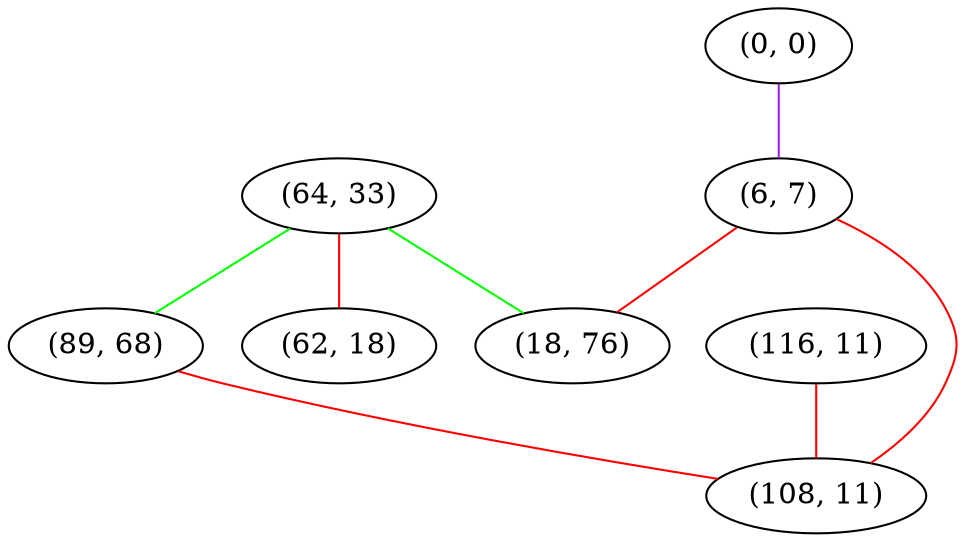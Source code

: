 graph "" {
"(64, 33)";
"(0, 0)";
"(6, 7)";
"(18, 76)";
"(89, 68)";
"(116, 11)";
"(108, 11)";
"(62, 18)";
"(64, 33)" -- "(62, 18)"  [color=red, key=0, weight=1];
"(64, 33)" -- "(18, 76)"  [color=green, key=0, weight=2];
"(64, 33)" -- "(89, 68)"  [color=green, key=0, weight=2];
"(0, 0)" -- "(6, 7)"  [color=purple, key=0, weight=4];
"(6, 7)" -- "(18, 76)"  [color=red, key=0, weight=1];
"(6, 7)" -- "(108, 11)"  [color=red, key=0, weight=1];
"(89, 68)" -- "(108, 11)"  [color=red, key=0, weight=1];
"(116, 11)" -- "(108, 11)"  [color=red, key=0, weight=1];
}
